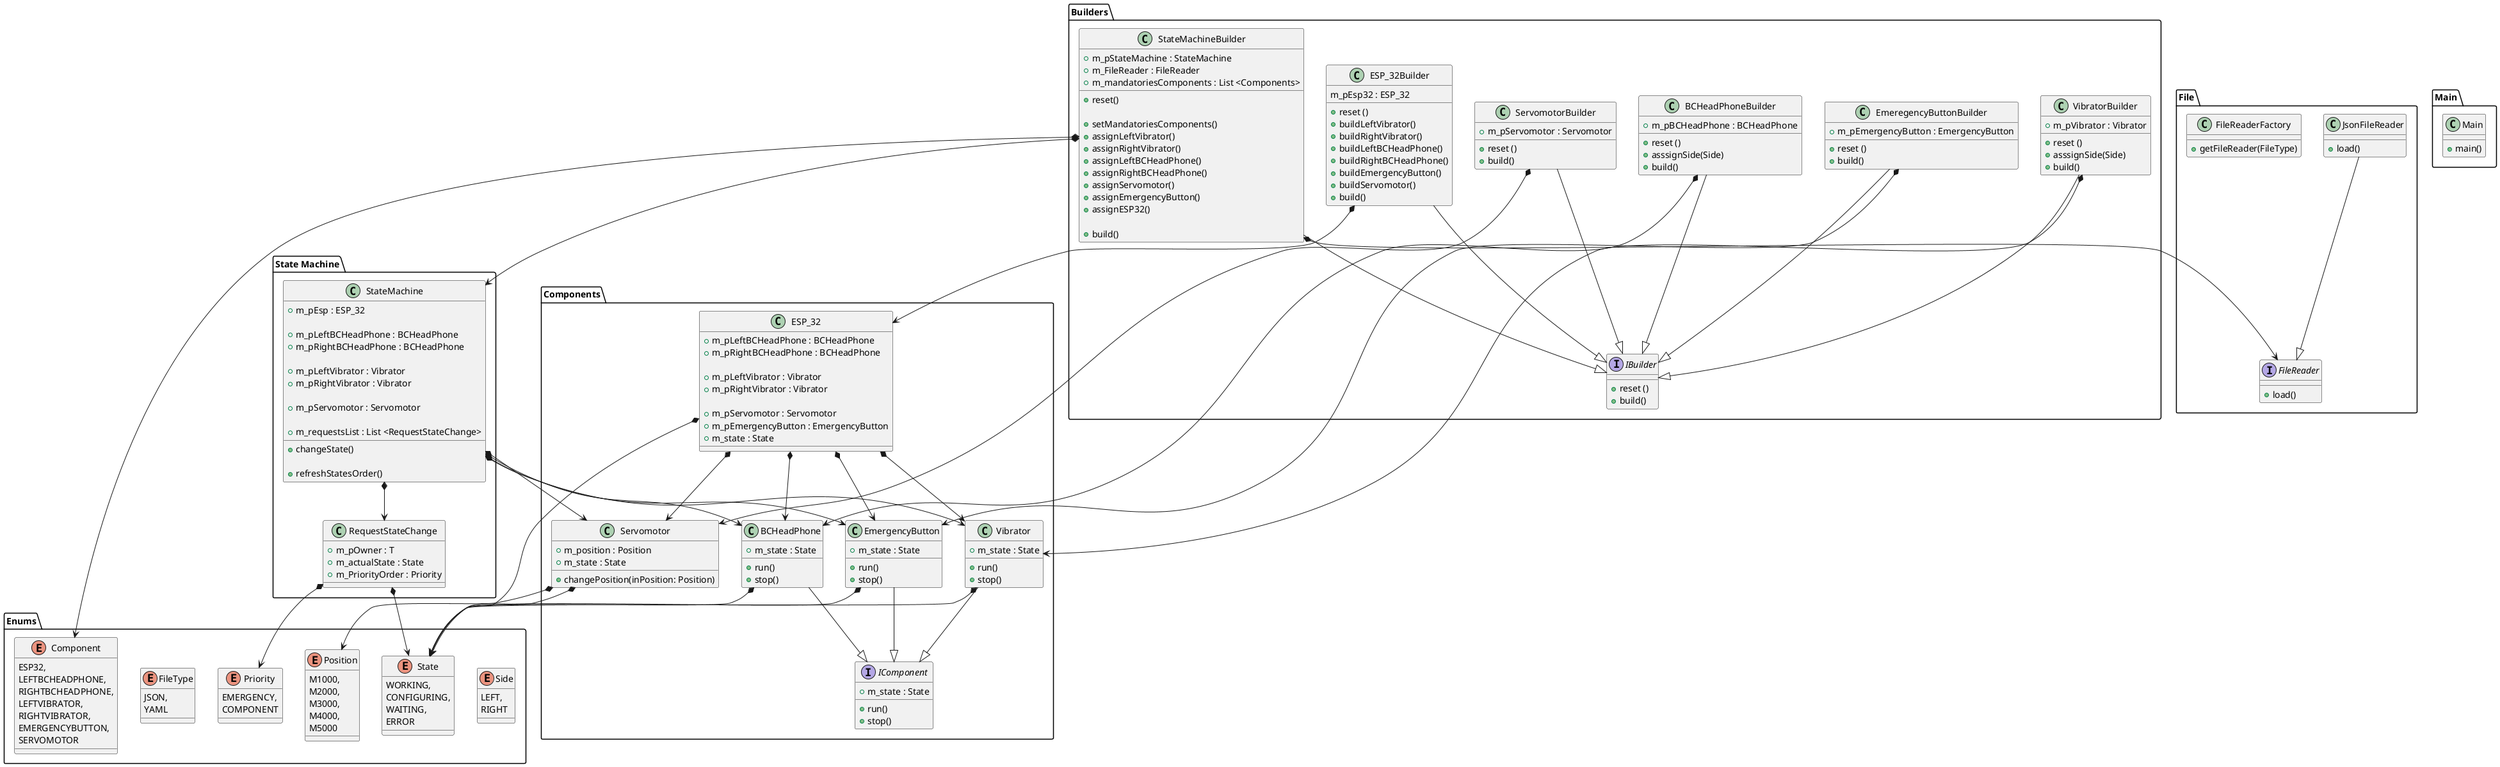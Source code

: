@startuml

package "Builders" {
    interface IBuilder {
        +reset ()
        +build()
    }

    class StateMachineBuilder {
        +m_pStateMachine : StateMachine
        +m_FileReader : FileReader
        +m_mandatoriesComponents : List <Components>

        +reset()

        +setMandatoriesComponents()
        +assignLeftVibrator()
        +assignRightVibrator()
        +assignLeftBCHeadPhone()
        +assignRightBCHeadPhone()
        +assignServomotor()
        +assignEmergencyButton()
        +assignESP32()

        +build()
    }

    class VibratorBuilder {
        +m_pVibrator : Vibrator

        +reset ()
        +asssignSide(Side)
        +build()

    }

    class BCHeadPhoneBuilder {
        +m_pBCHeadPhone : BCHeadPhone

        +reset ()
        +asssignSide(Side)
        +build()
    }

    class ServomotorBuilder {
        +m_pServomotor : Servomotor

        +reset ()
        +build()
    }

    class EmeregencyButtonBuilder {
        +m_pEmergencyButton : EmergencyButton

        +reset ()
        +build()
    }

    class ESP_32Builder {
        m_pEsp32 : ESP_32

        +reset ()
        +buildLeftVibrator()
        +buildRightVibrator()
        +buildLeftBCHeadPhone()
        +buildRightBCHeadPhone()
        +buildEmergencyButton()
        +buildServomotor()
        +build()
    }

}

package "Components" {
    interface IComponent {
        +run()
        +stop()

        +m_state : State
    }

    class Vibrator {
        +run()
        +stop()

        +m_state : State
    }

    class EmergencyButton {
        +run()
        +stop()

        +m_state : State
    }

    class BCHeadPhone {
        +run()
        +stop()

        +m_state : State
    }

    class Servomotor {
        +changePosition(inPosition: Position)

        +m_position : Position
        +m_state : State
    }

    class ESP_32 {

        +m_pLeftBCHeadPhone : BCHeadPhone
        +m_pRightBCHeadPhone : BCHeadPhone

        +m_pLeftVibrator : Vibrator
        +m_pRightVibrator : Vibrator

        +m_pServomotor : Servomotor
        +m_pEmergencyButton : EmergencyButton
        +m_state : State
    }
}

package "Enums"
{
    enum Side
    {
        LEFT,
        RIGHT
    }
    enum Position
    {
        M1000,
        M2000,
        M3000,
        M4000,
        M5000
    }
    
    enum State
    {
        WORKING,
        CONFIGURING,
        WAITING,
        ERROR
    }
    
    enum Priority {
        EMERGENCY,
        COMPONENT
    }

    enum FileType {
        JSON,
        YAML
    }

    enum Component {
        ESP32,
        LEFTBCHEADPHONE,
        RIGHTBCHEADPHONE,
        LEFTVIBRATOR,
        RIGHTVIBRATOR,
        EMERGENCYBUTTON,
        SERVOMOTOR
    }

}

package "State Machine" {
    class StateMachine {
        +m_pEsp : ESP_32

        +m_pLeftBCHeadPhone : BCHeadPhone
        +m_pRightBCHeadPhone : BCHeadPhone

        +m_pLeftVibrator : Vibrator
        +m_pRightVibrator : Vibrator

        +m_pServomotor : Servomotor

        +m_requestsList : List <RequestStateChange>

        +changeState()

        +refreshStatesOrder()
    }

   class RequestStateChange {
       +m_pOwner : T
       +m_actualState : State
       +m_PriorityOrder : Priority
   }

}

package "File" {

    interface FileReader {
        +load()
    }



    class JsonFileReader {
        +load()
    }

    class FileReaderFactory {
        +getFileReader(FileType)
    }
}

package "Main" {
    class Main {
        +main()
    }
}


JsonFileReader --|> FileReader


EmergencyButton --|> IComponent
Vibrator --|> IComponent
BCHeadPhone --|> IComponent


ESP_32 *--> BCHeadPhone
ESP_32 *--> EmergencyButton
ESP_32 *--> Vibrator
ESP_32 *--> Servomotor


ESP_32 *--> State
BCHeadPhone *--> State
EmergencyButton *--> State
Vibrator *--> State
Servomotor *--> State
RequestStateChange *--> State

StateMachine *--> BCHeadPhone 
StateMachine *--> EmergencyButton 
StateMachine *--> Vibrator 
StateMachine *--> Servomotor 
StateMachine *--> RequestStateChange 

RequestStateChange *--> Priority
Servomotor *--> Position

StateMachineBuilder *--> StateMachine
StateMachineBuilder *--> FileReader
StateMachineBuilder *--> Component

ESP_32Builder *--> ESP_32
BCHeadPhoneBuilder *--> BCHeadPhone
EmeregencyButtonBuilder *--> EmergencyButton
VibratorBuilder *--> Vibrator 
ServomotorBuilder *--> Servomotor 

StateMachineBuilder --|> IBuilder
ESP_32Builder --|> IBuilder
BCHeadPhoneBuilder --|> IBuilder
EmeregencyButtonBuilder --|> IBuilder
VibratorBuilder --|> IBuilder
ServomotorBuilder --|> IBuilder



@enduml
